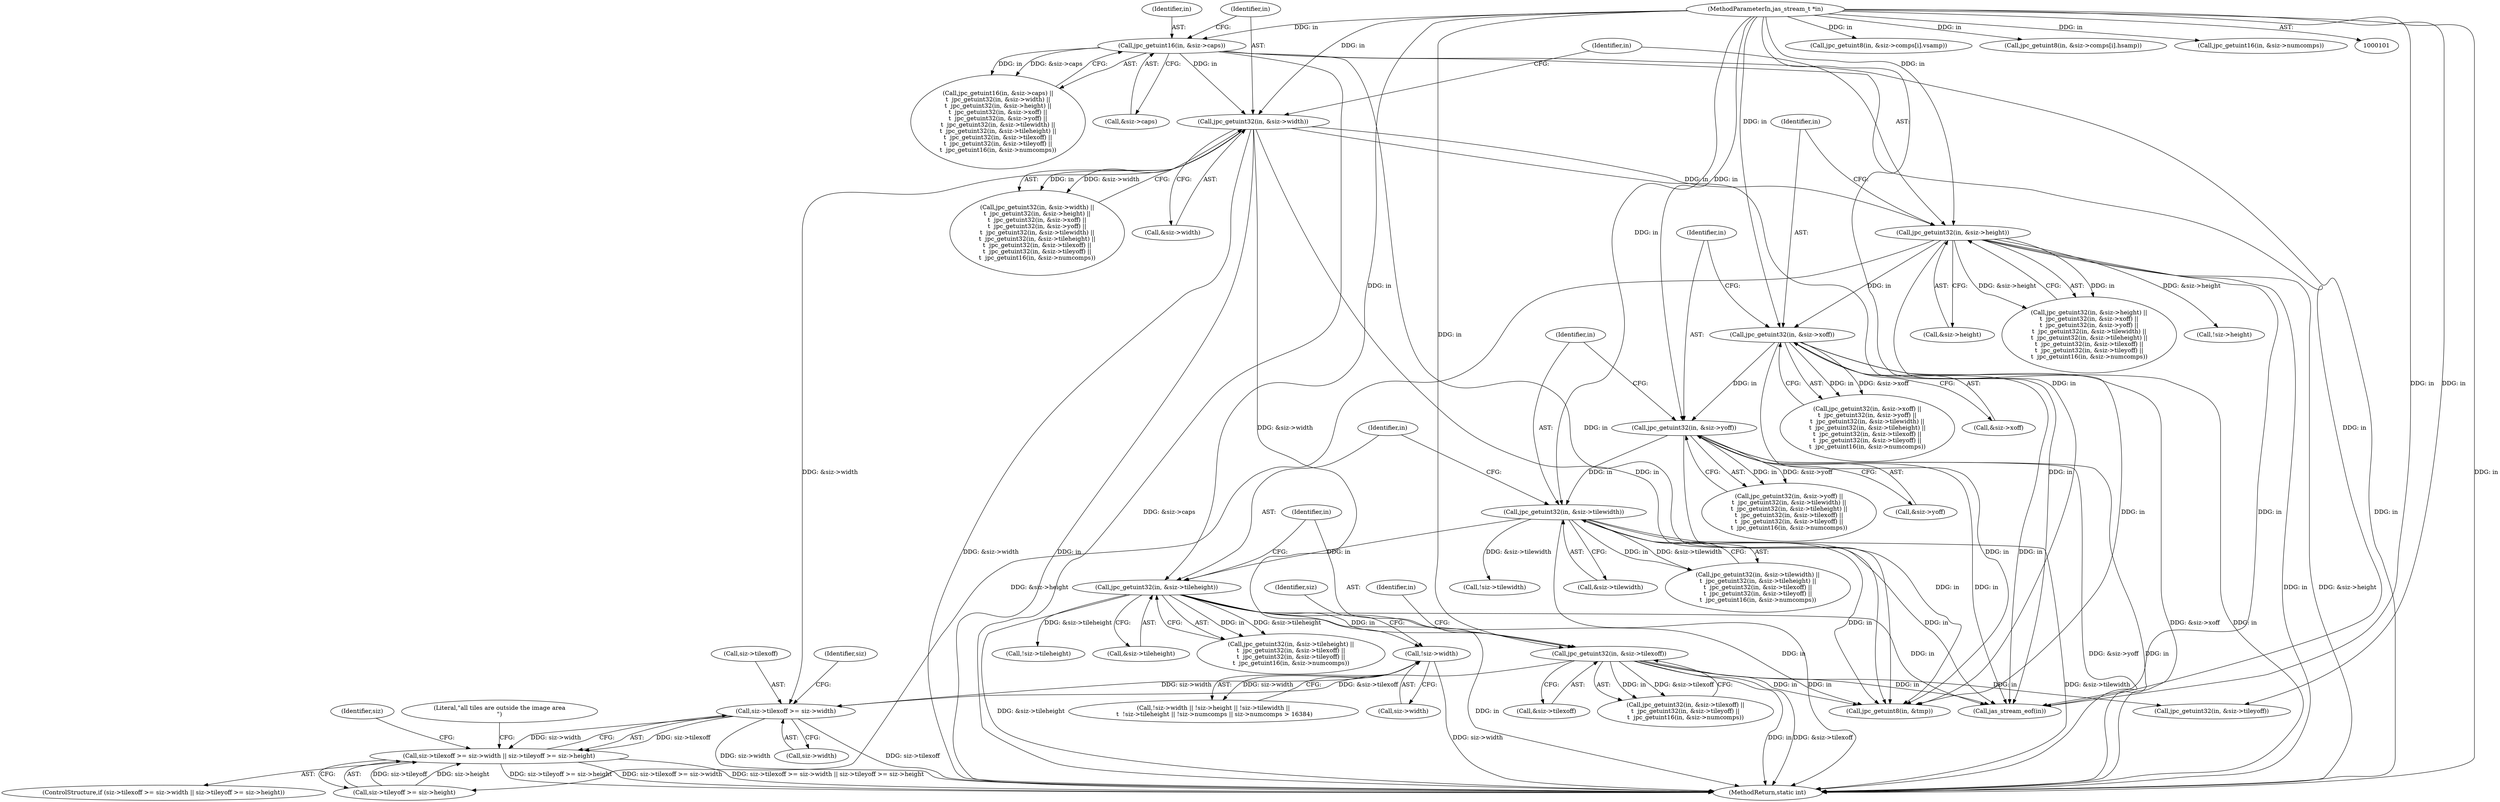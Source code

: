 digraph "0_jasper_ba2b9d000660313af7b692542afbd374c5685865@pointer" {
"1000231" [label="(Call,siz->tilexoff >= siz->width)"];
"1000171" [label="(Call,jpc_getuint32(in, &siz->tilexoff))"];
"1000164" [label="(Call,jpc_getuint32(in, &siz->tileheight))"];
"1000157" [label="(Call,jpc_getuint32(in, &siz->tilewidth))"];
"1000150" [label="(Call,jpc_getuint32(in, &siz->yoff))"];
"1000143" [label="(Call,jpc_getuint32(in, &siz->xoff))"];
"1000136" [label="(Call,jpc_getuint32(in, &siz->height))"];
"1000129" [label="(Call,jpc_getuint32(in, &siz->width))"];
"1000122" [label="(Call,jpc_getuint16(in, &siz->caps))"];
"1000104" [label="(MethodParameterIn,jas_stream_t *in)"];
"1000196" [label="(Call,!siz->width)"];
"1000230" [label="(Call,siz->tilexoff >= siz->width || siz->tileyoff >= siz->height)"];
"1000128" [label="(Call,jpc_getuint32(in, &siz->width) ||\n\t  jpc_getuint32(in, &siz->height) ||\n\t  jpc_getuint32(in, &siz->xoff) ||\n\t  jpc_getuint32(in, &siz->yoff) ||\n\t  jpc_getuint32(in, &siz->tilewidth) ||\n\t  jpc_getuint32(in, &siz->tileheight) ||\n\t  jpc_getuint32(in, &siz->tilexoff) ||\n\t  jpc_getuint32(in, &siz->tileyoff) ||\n\t  jpc_getuint16(in, &siz->numcomps))"];
"1000135" [label="(Call,jpc_getuint32(in, &siz->height) ||\n\t  jpc_getuint32(in, &siz->xoff) ||\n\t  jpc_getuint32(in, &siz->yoff) ||\n\t  jpc_getuint32(in, &siz->tilewidth) ||\n\t  jpc_getuint32(in, &siz->tileheight) ||\n\t  jpc_getuint32(in, &siz->tilexoff) ||\n\t  jpc_getuint32(in, &siz->tileyoff) ||\n\t  jpc_getuint16(in, &siz->numcomps))"];
"1000142" [label="(Call,jpc_getuint32(in, &siz->xoff) ||\n\t  jpc_getuint32(in, &siz->yoff) ||\n\t  jpc_getuint32(in, &siz->tilewidth) ||\n\t  jpc_getuint32(in, &siz->tileheight) ||\n\t  jpc_getuint32(in, &siz->tilexoff) ||\n\t  jpc_getuint32(in, &siz->tileyoff) ||\n\t  jpc_getuint16(in, &siz->numcomps))"];
"1000201" [label="(Call,!siz->height)"];
"1000195" [label="(Call,!siz->width || !siz->height || !siz->tilewidth ||\n \t  !siz->tileheight || !siz->numcomps || siz->numcomps > 16384)"];
"1000138" [label="(Call,&siz->height)"];
"1000163" [label="(Call,jpc_getuint32(in, &siz->tileheight) ||\n\t  jpc_getuint32(in, &siz->tilexoff) ||\n\t  jpc_getuint32(in, &siz->tileyoff) ||\n\t  jpc_getuint16(in, &siz->numcomps))"];
"1000149" [label="(Call,jpc_getuint32(in, &siz->yoff) ||\n\t  jpc_getuint32(in, &siz->tilewidth) ||\n\t  jpc_getuint32(in, &siz->tileheight) ||\n\t  jpc_getuint32(in, &siz->tilexoff) ||\n\t  jpc_getuint32(in, &siz->tileyoff) ||\n\t  jpc_getuint16(in, &siz->numcomps))"];
"1000203" [label="(Identifier,siz)"];
"1000196" [label="(Call,!siz->width)"];
"1000229" [label="(ControlStructure,if (siz->tilexoff >= siz->width || siz->tileyoff >= siz->height))"];
"1000122" [label="(Call,jpc_getuint16(in, &siz->caps))"];
"1000296" [label="(Call,jpc_getuint8(in, &siz->comps[i].vsamp))"];
"1000179" [label="(Identifier,in)"];
"1000211" [label="(Call,!siz->tileheight)"];
"1000171" [label="(Call,jpc_getuint32(in, &siz->tilexoff))"];
"1000170" [label="(Call,jpc_getuint32(in, &siz->tilexoff) ||\n\t  jpc_getuint32(in, &siz->tileyoff) ||\n\t  jpc_getuint16(in, &siz->numcomps))"];
"1000166" [label="(Call,&siz->tileheight)"];
"1000206" [label="(Call,!siz->tilewidth)"];
"1000159" [label="(Call,&siz->tilewidth)"];
"1000152" [label="(Call,&siz->yoff)"];
"1000427" [label="(MethodReturn,static int)"];
"1000145" [label="(Call,&siz->xoff)"];
"1000178" [label="(Call,jpc_getuint32(in, &siz->tileyoff))"];
"1000235" [label="(Call,siz->width)"];
"1000240" [label="(Identifier,siz)"];
"1000151" [label="(Identifier,in)"];
"1000104" [label="(MethodParameterIn,jas_stream_t *in)"];
"1000281" [label="(Call,jpc_getuint8(in, &tmp))"];
"1000131" [label="(Call,&siz->width)"];
"1000144" [label="(Identifier,in)"];
"1000143" [label="(Call,jpc_getuint32(in, &siz->xoff))"];
"1000150" [label="(Call,jpc_getuint32(in, &siz->yoff))"];
"1000164" [label="(Call,jpc_getuint32(in, &siz->tileheight))"];
"1000232" [label="(Call,siz->tilexoff)"];
"1000173" [label="(Call,&siz->tilexoff)"];
"1000137" [label="(Identifier,in)"];
"1000238" [label="(Call,siz->tileyoff >= siz->height)"];
"1000165" [label="(Identifier,in)"];
"1000231" [label="(Call,siz->tilexoff >= siz->width)"];
"1000255" [label="(Identifier,siz)"];
"1000156" [label="(Call,jpc_getuint32(in, &siz->tilewidth) ||\n\t  jpc_getuint32(in, &siz->tileheight) ||\n\t  jpc_getuint32(in, &siz->tilexoff) ||\n\t  jpc_getuint32(in, &siz->tileyoff) ||\n\t  jpc_getuint16(in, &siz->numcomps))"];
"1000121" [label="(Call,jpc_getuint16(in, &siz->caps) ||\n\t  jpc_getuint32(in, &siz->width) ||\n\t  jpc_getuint32(in, &siz->height) ||\n\t  jpc_getuint32(in, &siz->xoff) ||\n\t  jpc_getuint32(in, &siz->yoff) ||\n\t  jpc_getuint32(in, &siz->tilewidth) ||\n\t  jpc_getuint32(in, &siz->tileheight) ||\n\t  jpc_getuint32(in, &siz->tilexoff) ||\n\t  jpc_getuint32(in, &siz->tileyoff) ||\n\t  jpc_getuint16(in, &siz->numcomps))"];
"1000286" [label="(Call,jpc_getuint8(in, &siz->comps[i].hsamp))"];
"1000230" [label="(Call,siz->tilexoff >= siz->width || siz->tileyoff >= siz->height)"];
"1000247" [label="(Literal,\"all tiles are outside the image area\n\")"];
"1000158" [label="(Identifier,in)"];
"1000123" [label="(Identifier,in)"];
"1000184" [label="(Call,jpc_getuint16(in, &siz->numcomps))"];
"1000136" [label="(Call,jpc_getuint32(in, &siz->height))"];
"1000130" [label="(Identifier,in)"];
"1000129" [label="(Call,jpc_getuint32(in, &siz->width))"];
"1000124" [label="(Call,&siz->caps)"];
"1000157" [label="(Call,jpc_getuint32(in, &siz->tilewidth))"];
"1000415" [label="(Call,jas_stream_eof(in))"];
"1000197" [label="(Call,siz->width)"];
"1000172" [label="(Identifier,in)"];
"1000231" -> "1000230"  [label="AST: "];
"1000231" -> "1000235"  [label="CFG: "];
"1000232" -> "1000231"  [label="AST: "];
"1000235" -> "1000231"  [label="AST: "];
"1000240" -> "1000231"  [label="CFG: "];
"1000230" -> "1000231"  [label="CFG: "];
"1000231" -> "1000427"  [label="DDG: siz->width"];
"1000231" -> "1000427"  [label="DDG: siz->tilexoff"];
"1000231" -> "1000230"  [label="DDG: siz->tilexoff"];
"1000231" -> "1000230"  [label="DDG: siz->width"];
"1000171" -> "1000231"  [label="DDG: &siz->tilexoff"];
"1000196" -> "1000231"  [label="DDG: siz->width"];
"1000129" -> "1000231"  [label="DDG: &siz->width"];
"1000171" -> "1000170"  [label="AST: "];
"1000171" -> "1000173"  [label="CFG: "];
"1000172" -> "1000171"  [label="AST: "];
"1000173" -> "1000171"  [label="AST: "];
"1000179" -> "1000171"  [label="CFG: "];
"1000170" -> "1000171"  [label="CFG: "];
"1000171" -> "1000427"  [label="DDG: in"];
"1000171" -> "1000427"  [label="DDG: &siz->tilexoff"];
"1000171" -> "1000170"  [label="DDG: in"];
"1000171" -> "1000170"  [label="DDG: &siz->tilexoff"];
"1000164" -> "1000171"  [label="DDG: in"];
"1000104" -> "1000171"  [label="DDG: in"];
"1000171" -> "1000178"  [label="DDG: in"];
"1000171" -> "1000281"  [label="DDG: in"];
"1000171" -> "1000415"  [label="DDG: in"];
"1000164" -> "1000163"  [label="AST: "];
"1000164" -> "1000166"  [label="CFG: "];
"1000165" -> "1000164"  [label="AST: "];
"1000166" -> "1000164"  [label="AST: "];
"1000172" -> "1000164"  [label="CFG: "];
"1000163" -> "1000164"  [label="CFG: "];
"1000164" -> "1000427"  [label="DDG: &siz->tileheight"];
"1000164" -> "1000427"  [label="DDG: in"];
"1000164" -> "1000163"  [label="DDG: in"];
"1000164" -> "1000163"  [label="DDG: &siz->tileheight"];
"1000157" -> "1000164"  [label="DDG: in"];
"1000104" -> "1000164"  [label="DDG: in"];
"1000164" -> "1000211"  [label="DDG: &siz->tileheight"];
"1000164" -> "1000281"  [label="DDG: in"];
"1000164" -> "1000415"  [label="DDG: in"];
"1000157" -> "1000156"  [label="AST: "];
"1000157" -> "1000159"  [label="CFG: "];
"1000158" -> "1000157"  [label="AST: "];
"1000159" -> "1000157"  [label="AST: "];
"1000165" -> "1000157"  [label="CFG: "];
"1000156" -> "1000157"  [label="CFG: "];
"1000157" -> "1000427"  [label="DDG: &siz->tilewidth"];
"1000157" -> "1000427"  [label="DDG: in"];
"1000157" -> "1000156"  [label="DDG: in"];
"1000157" -> "1000156"  [label="DDG: &siz->tilewidth"];
"1000150" -> "1000157"  [label="DDG: in"];
"1000104" -> "1000157"  [label="DDG: in"];
"1000157" -> "1000206"  [label="DDG: &siz->tilewidth"];
"1000157" -> "1000281"  [label="DDG: in"];
"1000157" -> "1000415"  [label="DDG: in"];
"1000150" -> "1000149"  [label="AST: "];
"1000150" -> "1000152"  [label="CFG: "];
"1000151" -> "1000150"  [label="AST: "];
"1000152" -> "1000150"  [label="AST: "];
"1000158" -> "1000150"  [label="CFG: "];
"1000149" -> "1000150"  [label="CFG: "];
"1000150" -> "1000427"  [label="DDG: in"];
"1000150" -> "1000427"  [label="DDG: &siz->yoff"];
"1000150" -> "1000149"  [label="DDG: in"];
"1000150" -> "1000149"  [label="DDG: &siz->yoff"];
"1000143" -> "1000150"  [label="DDG: in"];
"1000104" -> "1000150"  [label="DDG: in"];
"1000150" -> "1000281"  [label="DDG: in"];
"1000150" -> "1000415"  [label="DDG: in"];
"1000143" -> "1000142"  [label="AST: "];
"1000143" -> "1000145"  [label="CFG: "];
"1000144" -> "1000143"  [label="AST: "];
"1000145" -> "1000143"  [label="AST: "];
"1000151" -> "1000143"  [label="CFG: "];
"1000142" -> "1000143"  [label="CFG: "];
"1000143" -> "1000427"  [label="DDG: in"];
"1000143" -> "1000427"  [label="DDG: &siz->xoff"];
"1000143" -> "1000142"  [label="DDG: in"];
"1000143" -> "1000142"  [label="DDG: &siz->xoff"];
"1000136" -> "1000143"  [label="DDG: in"];
"1000104" -> "1000143"  [label="DDG: in"];
"1000143" -> "1000281"  [label="DDG: in"];
"1000143" -> "1000415"  [label="DDG: in"];
"1000136" -> "1000135"  [label="AST: "];
"1000136" -> "1000138"  [label="CFG: "];
"1000137" -> "1000136"  [label="AST: "];
"1000138" -> "1000136"  [label="AST: "];
"1000144" -> "1000136"  [label="CFG: "];
"1000135" -> "1000136"  [label="CFG: "];
"1000136" -> "1000427"  [label="DDG: &siz->height"];
"1000136" -> "1000427"  [label="DDG: in"];
"1000136" -> "1000135"  [label="DDG: in"];
"1000136" -> "1000135"  [label="DDG: &siz->height"];
"1000129" -> "1000136"  [label="DDG: in"];
"1000104" -> "1000136"  [label="DDG: in"];
"1000136" -> "1000201"  [label="DDG: &siz->height"];
"1000136" -> "1000238"  [label="DDG: &siz->height"];
"1000136" -> "1000281"  [label="DDG: in"];
"1000136" -> "1000415"  [label="DDG: in"];
"1000129" -> "1000128"  [label="AST: "];
"1000129" -> "1000131"  [label="CFG: "];
"1000130" -> "1000129"  [label="AST: "];
"1000131" -> "1000129"  [label="AST: "];
"1000137" -> "1000129"  [label="CFG: "];
"1000128" -> "1000129"  [label="CFG: "];
"1000129" -> "1000427"  [label="DDG: in"];
"1000129" -> "1000427"  [label="DDG: &siz->width"];
"1000129" -> "1000128"  [label="DDG: in"];
"1000129" -> "1000128"  [label="DDG: &siz->width"];
"1000122" -> "1000129"  [label="DDG: in"];
"1000104" -> "1000129"  [label="DDG: in"];
"1000129" -> "1000196"  [label="DDG: &siz->width"];
"1000129" -> "1000281"  [label="DDG: in"];
"1000129" -> "1000415"  [label="DDG: in"];
"1000122" -> "1000121"  [label="AST: "];
"1000122" -> "1000124"  [label="CFG: "];
"1000123" -> "1000122"  [label="AST: "];
"1000124" -> "1000122"  [label="AST: "];
"1000130" -> "1000122"  [label="CFG: "];
"1000121" -> "1000122"  [label="CFG: "];
"1000122" -> "1000427"  [label="DDG: in"];
"1000122" -> "1000427"  [label="DDG: &siz->caps"];
"1000122" -> "1000121"  [label="DDG: in"];
"1000122" -> "1000121"  [label="DDG: &siz->caps"];
"1000104" -> "1000122"  [label="DDG: in"];
"1000122" -> "1000281"  [label="DDG: in"];
"1000122" -> "1000415"  [label="DDG: in"];
"1000104" -> "1000101"  [label="AST: "];
"1000104" -> "1000427"  [label="DDG: in"];
"1000104" -> "1000178"  [label="DDG: in"];
"1000104" -> "1000184"  [label="DDG: in"];
"1000104" -> "1000281"  [label="DDG: in"];
"1000104" -> "1000286"  [label="DDG: in"];
"1000104" -> "1000296"  [label="DDG: in"];
"1000104" -> "1000415"  [label="DDG: in"];
"1000196" -> "1000195"  [label="AST: "];
"1000196" -> "1000197"  [label="CFG: "];
"1000197" -> "1000196"  [label="AST: "];
"1000203" -> "1000196"  [label="CFG: "];
"1000195" -> "1000196"  [label="CFG: "];
"1000196" -> "1000427"  [label="DDG: siz->width"];
"1000196" -> "1000195"  [label="DDG: siz->width"];
"1000230" -> "1000229"  [label="AST: "];
"1000230" -> "1000238"  [label="CFG: "];
"1000238" -> "1000230"  [label="AST: "];
"1000247" -> "1000230"  [label="CFG: "];
"1000255" -> "1000230"  [label="CFG: "];
"1000230" -> "1000427"  [label="DDG: siz->tileyoff >= siz->height"];
"1000230" -> "1000427"  [label="DDG: siz->tilexoff >= siz->width"];
"1000230" -> "1000427"  [label="DDG: siz->tilexoff >= siz->width || siz->tileyoff >= siz->height"];
"1000238" -> "1000230"  [label="DDG: siz->tileyoff"];
"1000238" -> "1000230"  [label="DDG: siz->height"];
}
